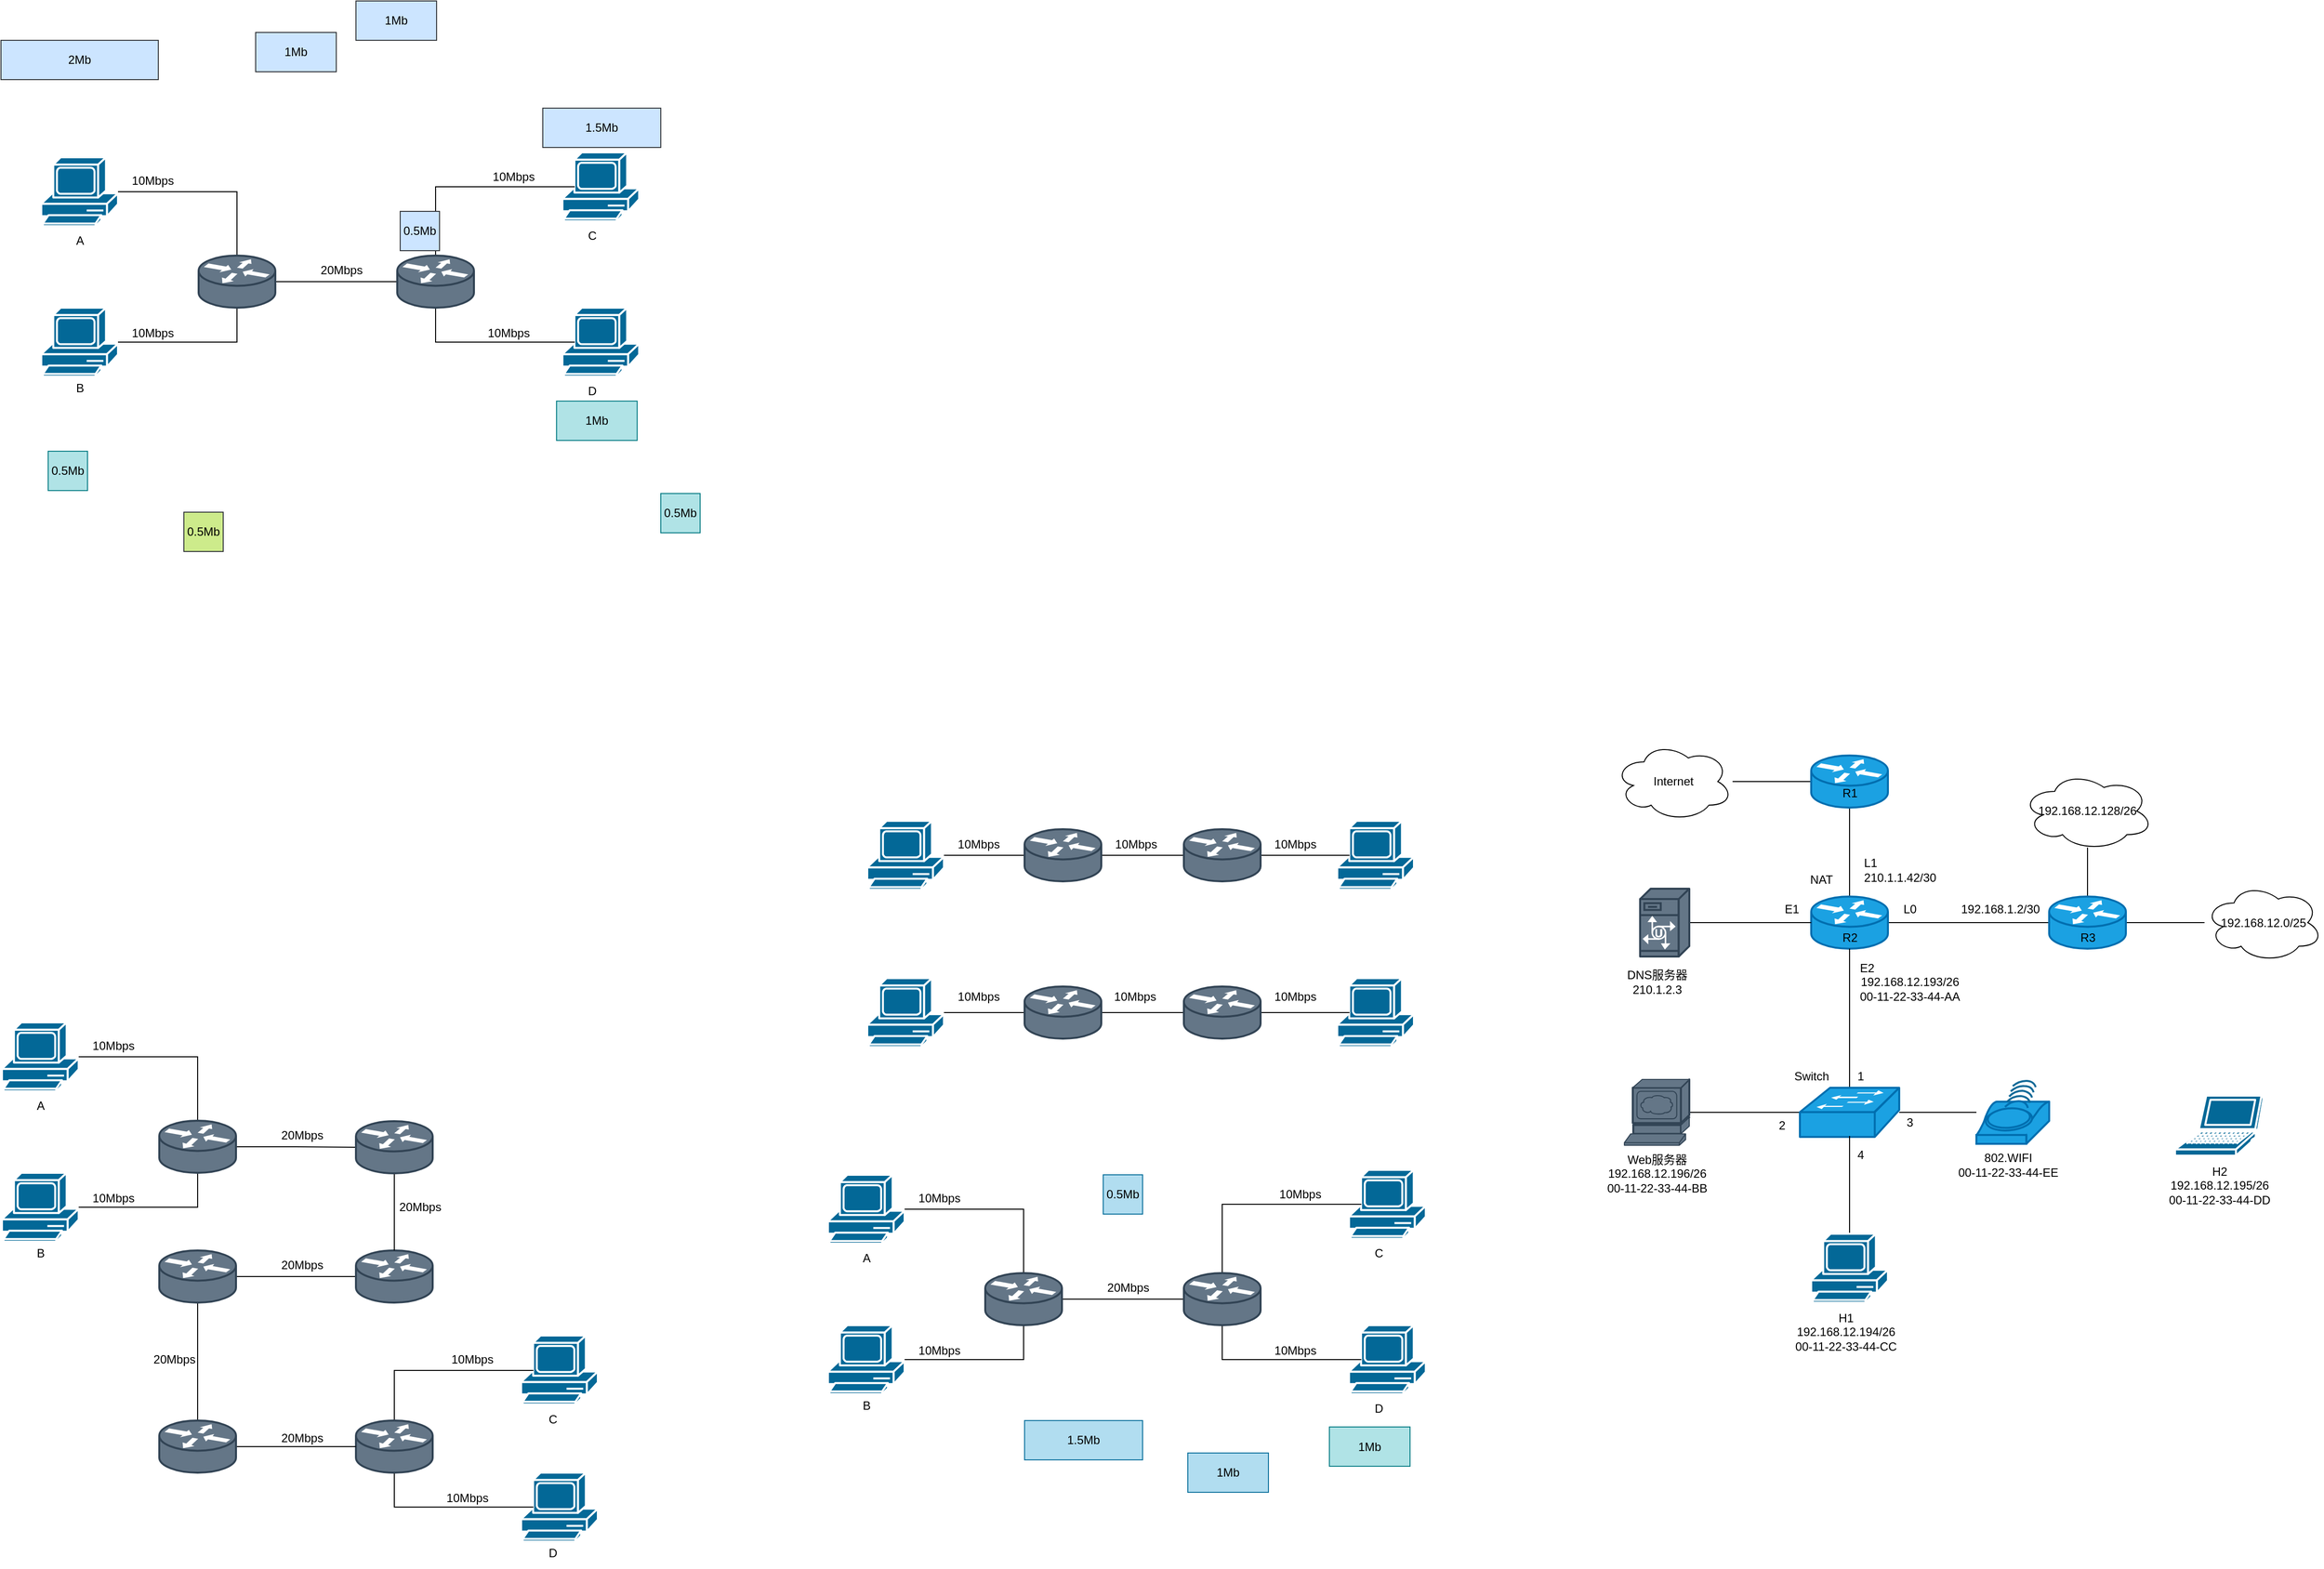 <mxfile version="20.4.0" type="github">
  <diagram id="5bRAe9XOJb_Y9JaN4XV2" name="第 1 页">
    <mxGraphModel dx="2514" dy="1651" grid="0" gridSize="10" guides="1" tooltips="1" connect="1" arrows="1" fold="1" page="1" pageScale="1" pageWidth="827" pageHeight="1169" math="0" shadow="0">
      <root>
        <mxCell id="0" />
        <mxCell id="1" parent="0" />
        <mxCell id="KcN52idCdnSgjNuK_vY1-15" style="edgeStyle=orthogonalEdgeStyle;rounded=0;orthogonalLoop=1;jettySize=auto;html=1;entryX=0;entryY=0.5;entryDx=0;entryDy=0;entryPerimeter=0;endArrow=none;endFill=0;" parent="1" source="KcN52idCdnSgjNuK_vY1-1" target="KcN52idCdnSgjNuK_vY1-6" edge="1">
          <mxGeometry relative="1" as="geometry" />
        </mxCell>
        <mxCell id="KcN52idCdnSgjNuK_vY1-1" value="Internet" style="ellipse;shape=cloud;whiteSpace=wrap;html=1;" parent="1" vertex="1">
          <mxGeometry x="40" width="120" height="80" as="geometry" />
        </mxCell>
        <mxCell id="KcN52idCdnSgjNuK_vY1-2" value="192.168.12.128/26" style="ellipse;shape=cloud;whiteSpace=wrap;html=1;" parent="1" vertex="1">
          <mxGeometry x="454.25" y="30" width="133.5" height="80" as="geometry" />
        </mxCell>
        <mxCell id="KcN52idCdnSgjNuK_vY1-22" style="edgeStyle=orthogonalEdgeStyle;rounded=0;orthogonalLoop=1;jettySize=auto;html=1;entryX=1;entryY=0.5;entryDx=0;entryDy=0;entryPerimeter=0;endArrow=none;endFill=0;" parent="1" source="KcN52idCdnSgjNuK_vY1-3" target="KcN52idCdnSgjNuK_vY1-13" edge="1">
          <mxGeometry relative="1" as="geometry" />
        </mxCell>
        <mxCell id="KcN52idCdnSgjNuK_vY1-3" value="192.168.12.0/25" style="ellipse;shape=cloud;whiteSpace=wrap;html=1;" parent="1" vertex="1">
          <mxGeometry x="640" y="143.5" width="120" height="80" as="geometry" />
        </mxCell>
        <mxCell id="KcN52idCdnSgjNuK_vY1-17" style="edgeStyle=orthogonalEdgeStyle;rounded=0;orthogonalLoop=1;jettySize=auto;html=1;entryX=0.5;entryY=0;entryDx=0;entryDy=0;entryPerimeter=0;endArrow=none;endFill=0;" parent="1" source="KcN52idCdnSgjNuK_vY1-6" target="KcN52idCdnSgjNuK_vY1-7" edge="1">
          <mxGeometry relative="1" as="geometry" />
        </mxCell>
        <mxCell id="KcN52idCdnSgjNuK_vY1-6" value="" style="shape=mxgraph.cisco.routers.router;sketch=0;html=1;pointerEvents=1;dashed=0;fillColor=#1ba1e2;strokeColor=#006EAF;strokeWidth=2;verticalLabelPosition=bottom;verticalAlign=top;align=center;outlineConnect=0;fontColor=#ffffff;" parent="1" vertex="1">
          <mxGeometry x="240" y="13.5" width="78" height="53" as="geometry" />
        </mxCell>
        <mxCell id="KcN52idCdnSgjNuK_vY1-16" style="edgeStyle=orthogonalEdgeStyle;rounded=0;orthogonalLoop=1;jettySize=auto;html=1;endArrow=none;endFill=0;" parent="1" source="KcN52idCdnSgjNuK_vY1-7" target="KcN52idCdnSgjNuK_vY1-13" edge="1">
          <mxGeometry relative="1" as="geometry" />
        </mxCell>
        <mxCell id="KcN52idCdnSgjNuK_vY1-7" value="" style="shape=mxgraph.cisco.routers.router;sketch=0;html=1;pointerEvents=1;dashed=0;fillColor=#1ba1e2;strokeColor=#006EAF;strokeWidth=2;verticalLabelPosition=bottom;verticalAlign=top;align=center;outlineConnect=0;fontColor=#ffffff;" parent="1" vertex="1">
          <mxGeometry x="240" y="157" width="78" height="53" as="geometry" />
        </mxCell>
        <mxCell id="KcN52idCdnSgjNuK_vY1-18" style="edgeStyle=orthogonalEdgeStyle;rounded=0;orthogonalLoop=1;jettySize=auto;html=1;entryX=0.5;entryY=1;entryDx=0;entryDy=0;entryPerimeter=0;endArrow=none;endFill=0;" parent="1" source="KcN52idCdnSgjNuK_vY1-8" target="KcN52idCdnSgjNuK_vY1-7" edge="1">
          <mxGeometry relative="1" as="geometry" />
        </mxCell>
        <mxCell id="KcN52idCdnSgjNuK_vY1-19" style="edgeStyle=orthogonalEdgeStyle;rounded=0;orthogonalLoop=1;jettySize=auto;html=1;entryX=1;entryY=0.5;entryDx=0;entryDy=0;entryPerimeter=0;endArrow=none;endFill=0;" parent="1" source="KcN52idCdnSgjNuK_vY1-8" target="KcN52idCdnSgjNuK_vY1-10" edge="1">
          <mxGeometry relative="1" as="geometry" />
        </mxCell>
        <mxCell id="KcN52idCdnSgjNuK_vY1-20" style="edgeStyle=orthogonalEdgeStyle;rounded=0;orthogonalLoop=1;jettySize=auto;html=1;endArrow=none;endFill=0;" parent="1" source="KcN52idCdnSgjNuK_vY1-8" target="KcN52idCdnSgjNuK_vY1-12" edge="1">
          <mxGeometry relative="1" as="geometry" />
        </mxCell>
        <mxCell id="KcN52idCdnSgjNuK_vY1-8" value="" style="shape=mxgraph.cisco.switches.workgroup_switch;sketch=0;html=1;pointerEvents=1;dashed=0;fillColor=#1ba1e2;strokeColor=#006EAF;strokeWidth=2;verticalLabelPosition=bottom;verticalAlign=top;align=center;outlineConnect=0;fontColor=#ffffff;" parent="1" vertex="1">
          <mxGeometry x="228.5" y="351.5" width="101" height="50" as="geometry" />
        </mxCell>
        <mxCell id="KcN52idCdnSgjNuK_vY1-14" style="edgeStyle=orthogonalEdgeStyle;rounded=0;orthogonalLoop=1;jettySize=auto;html=1;entryX=0;entryY=0.5;entryDx=0;entryDy=0;entryPerimeter=0;endArrow=none;endFill=0;" parent="1" source="KcN52idCdnSgjNuK_vY1-9" target="KcN52idCdnSgjNuK_vY1-7" edge="1">
          <mxGeometry relative="1" as="geometry" />
        </mxCell>
        <mxCell id="KcN52idCdnSgjNuK_vY1-9" value="" style="shape=mxgraph.cisco.servers.unity_server;sketch=0;html=1;pointerEvents=1;dashed=0;fillColor=#647687;strokeColor=#314354;strokeWidth=2;verticalLabelPosition=bottom;verticalAlign=top;align=center;outlineConnect=0;fontColor=#ffffff;" parent="1" vertex="1">
          <mxGeometry x="66" y="149" width="50" height="69" as="geometry" />
        </mxCell>
        <mxCell id="KcN52idCdnSgjNuK_vY1-10" value="" style="shape=mxgraph.cisco.servers.www_server;sketch=0;html=1;pointerEvents=1;dashed=0;fillColor=#647687;strokeColor=#314354;strokeWidth=2;verticalLabelPosition=bottom;verticalAlign=top;align=center;outlineConnect=0;fontColor=#ffffff;" parent="1" vertex="1">
          <mxGeometry x="50" y="343" width="66" height="67" as="geometry" />
        </mxCell>
        <mxCell id="KcN52idCdnSgjNuK_vY1-24" style="edgeStyle=orthogonalEdgeStyle;rounded=0;orthogonalLoop=1;jettySize=auto;html=1;entryX=0.5;entryY=0.98;entryDx=0;entryDy=0;entryPerimeter=0;endArrow=none;endFill=0;" parent="1" source="KcN52idCdnSgjNuK_vY1-11" target="KcN52idCdnSgjNuK_vY1-8" edge="1">
          <mxGeometry relative="1" as="geometry" />
        </mxCell>
        <mxCell id="KcN52idCdnSgjNuK_vY1-11" value="" style="shape=mxgraph.cisco.computers_and_peripherals.pc;sketch=0;html=1;pointerEvents=1;dashed=0;fillColor=#036897;strokeColor=#ffffff;strokeWidth=2;verticalLabelPosition=bottom;verticalAlign=top;align=center;outlineConnect=0;" parent="1" vertex="1">
          <mxGeometry x="240" y="500" width="78" height="70" as="geometry" />
        </mxCell>
        <mxCell id="KcN52idCdnSgjNuK_vY1-12" value="" style="shape=mxgraph.cisco.wireless.wi-fi_tag;sketch=0;html=1;pointerEvents=1;dashed=0;fillColor=#1ba1e2;strokeColor=#006EAF;strokeWidth=2;verticalLabelPosition=bottom;verticalAlign=top;align=center;outlineConnect=0;fontColor=#ffffff;" parent="1" vertex="1">
          <mxGeometry x="408" y="344.5" width="74" height="64" as="geometry" />
        </mxCell>
        <mxCell id="KcN52idCdnSgjNuK_vY1-21" style="edgeStyle=orthogonalEdgeStyle;rounded=0;orthogonalLoop=1;jettySize=auto;html=1;entryX=0.5;entryY=0.964;entryDx=0;entryDy=0;entryPerimeter=0;endArrow=none;endFill=0;" parent="1" source="KcN52idCdnSgjNuK_vY1-13" target="KcN52idCdnSgjNuK_vY1-2" edge="1">
          <mxGeometry relative="1" as="geometry" />
        </mxCell>
        <mxCell id="KcN52idCdnSgjNuK_vY1-13" value="" style="shape=mxgraph.cisco.routers.router;sketch=0;html=1;pointerEvents=1;dashed=0;fillColor=#1ba1e2;strokeColor=#006EAF;strokeWidth=2;verticalLabelPosition=bottom;verticalAlign=top;align=center;outlineConnect=0;fontColor=#ffffff;" parent="1" vertex="1">
          <mxGeometry x="482" y="157" width="78" height="53" as="geometry" />
        </mxCell>
        <mxCell id="KcN52idCdnSgjNuK_vY1-25" value="DNS服务器&lt;br&gt;210.1.2.3" style="text;html=1;align=center;verticalAlign=middle;resizable=0;points=[];autosize=1;strokeColor=none;fillColor=none;" parent="1" vertex="1">
          <mxGeometry x="43" y="223.5" width="80" height="40" as="geometry" />
        </mxCell>
        <mxCell id="KcN52idCdnSgjNuK_vY1-27" value="Web服务器&lt;br&gt;192.168.12.196/26&lt;br&gt;00-11-22-33-44-BB" style="text;html=1;align=center;verticalAlign=middle;resizable=0;points=[];autosize=1;strokeColor=none;fillColor=none;" parent="1" vertex="1">
          <mxGeometry x="18" y="408.5" width="130" height="60" as="geometry" />
        </mxCell>
        <mxCell id="KcN52idCdnSgjNuK_vY1-28" value="Switch" style="text;html=1;align=center;verticalAlign=middle;resizable=0;points=[];autosize=1;strokeColor=none;fillColor=none;" parent="1" vertex="1">
          <mxGeometry x="210" y="325" width="60" height="30" as="geometry" />
        </mxCell>
        <mxCell id="KcN52idCdnSgjNuK_vY1-29" value="2" style="text;html=1;align=center;verticalAlign=middle;resizable=0;points=[];autosize=1;strokeColor=none;fillColor=none;" parent="1" vertex="1">
          <mxGeometry x="195" y="375" width="30" height="30" as="geometry" />
        </mxCell>
        <mxCell id="KcN52idCdnSgjNuK_vY1-30" value="1" style="text;html=1;align=center;verticalAlign=middle;resizable=0;points=[];autosize=1;strokeColor=none;fillColor=none;" parent="1" vertex="1">
          <mxGeometry x="275" y="325" width="30" height="30" as="geometry" />
        </mxCell>
        <mxCell id="KcN52idCdnSgjNuK_vY1-31" value="3" style="text;html=1;align=center;verticalAlign=middle;resizable=0;points=[];autosize=1;strokeColor=none;fillColor=none;" parent="1" vertex="1">
          <mxGeometry x="325" y="371.5" width="30" height="30" as="geometry" />
        </mxCell>
        <mxCell id="KcN52idCdnSgjNuK_vY1-32" value="4" style="text;html=1;align=center;verticalAlign=middle;resizable=0;points=[];autosize=1;strokeColor=none;fillColor=none;" parent="1" vertex="1">
          <mxGeometry x="275" y="405" width="30" height="30" as="geometry" />
        </mxCell>
        <mxCell id="KcN52idCdnSgjNuK_vY1-33" value="H1&lt;br&gt;192.168.12.194/26&lt;br&gt;00-11-22-33-44-CC" style="text;html=1;align=center;verticalAlign=middle;resizable=0;points=[];autosize=1;strokeColor=none;fillColor=none;" parent="1" vertex="1">
          <mxGeometry x="210" y="570" width="130" height="60" as="geometry" />
        </mxCell>
        <mxCell id="KcN52idCdnSgjNuK_vY1-34" value="" style="shape=mxgraph.cisco.computers_and_peripherals.laptop;sketch=0;html=1;pointerEvents=1;dashed=0;fillColor=#036897;strokeColor=#ffffff;strokeWidth=2;verticalLabelPosition=bottom;verticalAlign=top;align=center;outlineConnect=0;" parent="1" vertex="1">
          <mxGeometry x="610" y="359.5" width="90" height="61" as="geometry" />
        </mxCell>
        <mxCell id="KcN52idCdnSgjNuK_vY1-35" value="H2&lt;br&gt;192.168.12.195/26&lt;br&gt;00-11-22-33-44-DD" style="text;html=1;align=center;verticalAlign=middle;resizable=0;points=[];autosize=1;strokeColor=none;fillColor=none;" parent="1" vertex="1">
          <mxGeometry x="590" y="420.5" width="130" height="60" as="geometry" />
        </mxCell>
        <mxCell id="KcN52idCdnSgjNuK_vY1-36" value="&lt;div style=&quot;text-align: left;&quot;&gt;&lt;span style=&quot;background-color: initial;&quot;&gt;E2&lt;/span&gt;&lt;/div&gt;192.168.12.193/26&lt;br&gt;00-11-22-33-44-AA" style="text;html=1;align=center;verticalAlign=middle;resizable=0;points=[];autosize=1;strokeColor=none;fillColor=none;" parent="1" vertex="1">
          <mxGeometry x="275" y="213.5" width="130" height="60" as="geometry" />
        </mxCell>
        <mxCell id="KcN52idCdnSgjNuK_vY1-37" value="&lt;div style=&quot;text-align: left;&quot;&gt;&lt;span style=&quot;background-color: initial;&quot;&gt;L1&lt;/span&gt;&lt;/div&gt;210.1.1.42/30" style="text;html=1;align=center;verticalAlign=middle;resizable=0;points=[];autosize=1;strokeColor=none;fillColor=none;" parent="1" vertex="1">
          <mxGeometry x="280" y="110" width="100" height="40" as="geometry" />
        </mxCell>
        <mxCell id="KcN52idCdnSgjNuK_vY1-38" value="L0" style="text;html=1;align=center;verticalAlign=middle;resizable=0;points=[];autosize=1;strokeColor=none;fillColor=none;" parent="1" vertex="1">
          <mxGeometry x="320" y="155" width="40" height="30" as="geometry" />
        </mxCell>
        <mxCell id="KcN52idCdnSgjNuK_vY1-39" value="E1" style="text;html=1;align=center;verticalAlign=middle;resizable=0;points=[];autosize=1;strokeColor=none;fillColor=none;" parent="1" vertex="1">
          <mxGeometry x="200" y="155" width="40" height="30" as="geometry" />
        </mxCell>
        <mxCell id="KcN52idCdnSgjNuK_vY1-40" value="NAT" style="text;html=1;align=center;verticalAlign=middle;resizable=0;points=[];autosize=1;strokeColor=none;fillColor=none;" parent="1" vertex="1">
          <mxGeometry x="225" y="125" width="50" height="30" as="geometry" />
        </mxCell>
        <mxCell id="KcN52idCdnSgjNuK_vY1-41" value="192.168.1.2/30" style="text;html=1;align=center;verticalAlign=middle;resizable=0;points=[];autosize=1;strokeColor=none;fillColor=none;" parent="1" vertex="1">
          <mxGeometry x="382" y="155" width="100" height="30" as="geometry" />
        </mxCell>
        <mxCell id="KcN52idCdnSgjNuK_vY1-42" value="R3" style="text;html=1;align=center;verticalAlign=middle;resizable=0;points=[];autosize=1;strokeColor=none;fillColor=none;" parent="1" vertex="1">
          <mxGeometry x="501" y="183.5" width="40" height="30" as="geometry" />
        </mxCell>
        <mxCell id="KcN52idCdnSgjNuK_vY1-43" value="R1" style="text;html=1;align=center;verticalAlign=middle;resizable=0;points=[];autosize=1;strokeColor=none;fillColor=none;" parent="1" vertex="1">
          <mxGeometry x="259" y="36.5" width="40" height="30" as="geometry" />
        </mxCell>
        <mxCell id="KcN52idCdnSgjNuK_vY1-44" value="R2" style="text;html=1;align=center;verticalAlign=middle;resizable=0;points=[];autosize=1;strokeColor=none;fillColor=none;" parent="1" vertex="1">
          <mxGeometry x="259" y="183.5" width="40" height="30" as="geometry" />
        </mxCell>
        <mxCell id="KcN52idCdnSgjNuK_vY1-45" value="802.WIFI&lt;br&gt;00-11-22-33-44-EE" style="text;html=1;align=center;verticalAlign=middle;resizable=0;points=[];autosize=1;strokeColor=none;fillColor=none;" parent="1" vertex="1">
          <mxGeometry x="375" y="410" width="130" height="40" as="geometry" />
        </mxCell>
        <mxCell id="526YyrphFB8OdtRjujTh-15" style="edgeStyle=orthogonalEdgeStyle;rounded=0;orthogonalLoop=1;jettySize=auto;html=1;entryX=0;entryY=0.5;entryDx=0;entryDy=0;entryPerimeter=0;endArrow=none;endFill=0;" parent="1" source="526YyrphFB8OdtRjujTh-2" target="526YyrphFB8OdtRjujTh-8" edge="1">
          <mxGeometry relative="1" as="geometry" />
        </mxCell>
        <mxCell id="526YyrphFB8OdtRjujTh-2" value="" style="shape=mxgraph.cisco.computers_and_peripherals.pc;sketch=0;html=1;pointerEvents=1;dashed=0;fillColor=#036897;strokeColor=#ffffff;strokeWidth=2;verticalLabelPosition=bottom;verticalAlign=top;align=center;outlineConnect=0;" parent="1" vertex="1">
          <mxGeometry x="-720" y="240" width="78" height="70" as="geometry" />
        </mxCell>
        <mxCell id="526YyrphFB8OdtRjujTh-12" style="edgeStyle=orthogonalEdgeStyle;rounded=0;orthogonalLoop=1;jettySize=auto;html=1;endArrow=none;endFill=0;" parent="1" source="526YyrphFB8OdtRjujTh-3" target="526YyrphFB8OdtRjujTh-6" edge="1">
          <mxGeometry relative="1" as="geometry" />
        </mxCell>
        <mxCell id="526YyrphFB8OdtRjujTh-3" value="" style="shape=mxgraph.cisco.computers_and_peripherals.pc;sketch=0;html=1;pointerEvents=1;dashed=0;fillColor=#036897;strokeColor=#ffffff;strokeWidth=2;verticalLabelPosition=bottom;verticalAlign=top;align=center;outlineConnect=0;" parent="1" vertex="1">
          <mxGeometry x="-720" y="80" width="78" height="70" as="geometry" />
        </mxCell>
        <mxCell id="526YyrphFB8OdtRjujTh-4" value="" style="shape=mxgraph.cisco.computers_and_peripherals.pc;sketch=0;html=1;pointerEvents=1;dashed=0;fillColor=#036897;strokeColor=#ffffff;strokeWidth=2;verticalLabelPosition=bottom;verticalAlign=top;align=center;outlineConnect=0;" parent="1" vertex="1">
          <mxGeometry x="-242" y="240" width="78" height="70" as="geometry" />
        </mxCell>
        <mxCell id="526YyrphFB8OdtRjujTh-5" value="" style="shape=mxgraph.cisco.computers_and_peripherals.pc;sketch=0;html=1;pointerEvents=1;dashed=0;fillColor=#036897;strokeColor=#ffffff;strokeWidth=2;verticalLabelPosition=bottom;verticalAlign=top;align=center;outlineConnect=0;" parent="1" vertex="1">
          <mxGeometry x="-242" y="80" width="78" height="70" as="geometry" />
        </mxCell>
        <mxCell id="526YyrphFB8OdtRjujTh-13" style="edgeStyle=orthogonalEdgeStyle;rounded=0;orthogonalLoop=1;jettySize=auto;html=1;endArrow=none;endFill=0;" parent="1" source="526YyrphFB8OdtRjujTh-6" target="526YyrphFB8OdtRjujTh-7" edge="1">
          <mxGeometry relative="1" as="geometry" />
        </mxCell>
        <mxCell id="526YyrphFB8OdtRjujTh-6" value="" style="shape=mxgraph.cisco.routers.router;sketch=0;html=1;pointerEvents=1;dashed=0;fillColor=#647687;strokeColor=#314354;strokeWidth=2;verticalLabelPosition=bottom;verticalAlign=top;align=center;outlineConnect=0;fontColor=#ffffff;" parent="1" vertex="1">
          <mxGeometry x="-560" y="88.5" width="78" height="53" as="geometry" />
        </mxCell>
        <mxCell id="526YyrphFB8OdtRjujTh-14" style="edgeStyle=orthogonalEdgeStyle;rounded=0;orthogonalLoop=1;jettySize=auto;html=1;entryX=0.16;entryY=0.5;entryDx=0;entryDy=0;entryPerimeter=0;endArrow=none;endFill=0;" parent="1" source="526YyrphFB8OdtRjujTh-7" target="526YyrphFB8OdtRjujTh-5" edge="1">
          <mxGeometry relative="1" as="geometry" />
        </mxCell>
        <mxCell id="526YyrphFB8OdtRjujTh-7" value="" style="shape=mxgraph.cisco.routers.router;sketch=0;html=1;pointerEvents=1;dashed=0;fillColor=#647687;strokeColor=#314354;strokeWidth=2;verticalLabelPosition=bottom;verticalAlign=top;align=center;outlineConnect=0;fontColor=#ffffff;" parent="1" vertex="1">
          <mxGeometry x="-398" y="88.5" width="78" height="53" as="geometry" />
        </mxCell>
        <mxCell id="526YyrphFB8OdtRjujTh-16" style="edgeStyle=orthogonalEdgeStyle;rounded=0;orthogonalLoop=1;jettySize=auto;html=1;entryX=0;entryY=0.5;entryDx=0;entryDy=0;entryPerimeter=0;endArrow=none;endFill=0;" parent="1" source="526YyrphFB8OdtRjujTh-8" target="526YyrphFB8OdtRjujTh-9" edge="1">
          <mxGeometry relative="1" as="geometry" />
        </mxCell>
        <mxCell id="526YyrphFB8OdtRjujTh-8" value="" style="shape=mxgraph.cisco.routers.router;sketch=0;html=1;pointerEvents=1;dashed=0;fillColor=#647687;strokeColor=#314354;strokeWidth=2;verticalLabelPosition=bottom;verticalAlign=top;align=center;outlineConnect=0;fontColor=#ffffff;" parent="1" vertex="1">
          <mxGeometry x="-560" y="248.5" width="78" height="53" as="geometry" />
        </mxCell>
        <mxCell id="526YyrphFB8OdtRjujTh-17" style="edgeStyle=orthogonalEdgeStyle;rounded=0;orthogonalLoop=1;jettySize=auto;html=1;entryX=0.16;entryY=0.5;entryDx=0;entryDy=0;entryPerimeter=0;endArrow=none;endFill=0;" parent="1" source="526YyrphFB8OdtRjujTh-9" target="526YyrphFB8OdtRjujTh-4" edge="1">
          <mxGeometry relative="1" as="geometry" />
        </mxCell>
        <mxCell id="526YyrphFB8OdtRjujTh-9" value="" style="shape=mxgraph.cisco.routers.router;sketch=0;html=1;pointerEvents=1;dashed=0;fillColor=#647687;strokeColor=#314354;strokeWidth=2;verticalLabelPosition=bottom;verticalAlign=top;align=center;outlineConnect=0;fontColor=#ffffff;" parent="1" vertex="1">
          <mxGeometry x="-398" y="248.5" width="78" height="53" as="geometry" />
        </mxCell>
        <mxCell id="526YyrphFB8OdtRjujTh-18" value="10Mbps" style="text;html=1;align=center;verticalAlign=middle;resizable=0;points=[];autosize=1;strokeColor=none;fillColor=none;" parent="1" vertex="1">
          <mxGeometry x="-642" y="88.5" width="70" height="30" as="geometry" />
        </mxCell>
        <mxCell id="526YyrphFB8OdtRjujTh-19" value="10Mbps" style="text;html=1;align=center;verticalAlign=middle;resizable=0;points=[];autosize=1;strokeColor=none;fillColor=none;" parent="1" vertex="1">
          <mxGeometry x="-482" y="88.5" width="70" height="30" as="geometry" />
        </mxCell>
        <mxCell id="526YyrphFB8OdtRjujTh-20" value="10Mbps" style="text;html=1;align=center;verticalAlign=middle;resizable=0;points=[];autosize=1;strokeColor=none;fillColor=none;" parent="1" vertex="1">
          <mxGeometry x="-320" y="88.5" width="70" height="30" as="geometry" />
        </mxCell>
        <mxCell id="526YyrphFB8OdtRjujTh-21" value="10Mbps" style="text;html=1;align=center;verticalAlign=middle;resizable=0;points=[];autosize=1;strokeColor=none;fillColor=none;" parent="1" vertex="1">
          <mxGeometry x="-642" y="243.5" width="70" height="30" as="geometry" />
        </mxCell>
        <mxCell id="526YyrphFB8OdtRjujTh-22" value="10Mbps" style="text;html=1;align=center;verticalAlign=middle;resizable=0;points=[];autosize=1;strokeColor=none;fillColor=none;" parent="1" vertex="1">
          <mxGeometry x="-483" y="243.5" width="70" height="30" as="geometry" />
        </mxCell>
        <mxCell id="526YyrphFB8OdtRjujTh-23" value="10Mbps" style="text;html=1;align=center;verticalAlign=middle;resizable=0;points=[];autosize=1;strokeColor=none;fillColor=none;" parent="1" vertex="1">
          <mxGeometry x="-320" y="243.5" width="70" height="30" as="geometry" />
        </mxCell>
        <mxCell id="526YyrphFB8OdtRjujTh-24" style="edgeStyle=orthogonalEdgeStyle;rounded=0;orthogonalLoop=1;jettySize=auto;html=1;entryX=0.5;entryY=1;entryDx=0;entryDy=0;entryPerimeter=0;endArrow=none;endFill=0;" parent="1" source="526YyrphFB8OdtRjujTh-25" target="526YyrphFB8OdtRjujTh-35" edge="1">
          <mxGeometry relative="1" as="geometry" />
        </mxCell>
        <mxCell id="526YyrphFB8OdtRjujTh-25" value="" style="shape=mxgraph.cisco.computers_and_peripherals.pc;sketch=0;html=1;pointerEvents=1;dashed=0;fillColor=#036897;strokeColor=#ffffff;strokeWidth=2;verticalLabelPosition=bottom;verticalAlign=top;align=center;outlineConnect=0;" parent="1" vertex="1">
          <mxGeometry x="-760" y="593" width="78" height="70" as="geometry" />
        </mxCell>
        <mxCell id="526YyrphFB8OdtRjujTh-26" style="edgeStyle=orthogonalEdgeStyle;rounded=0;orthogonalLoop=1;jettySize=auto;html=1;endArrow=none;endFill=0;entryX=0.5;entryY=0;entryDx=0;entryDy=0;entryPerimeter=0;" parent="1" source="526YyrphFB8OdtRjujTh-27" target="526YyrphFB8OdtRjujTh-35" edge="1">
          <mxGeometry relative="1" as="geometry">
            <mxPoint x="-600" y="475.0" as="targetPoint" />
          </mxGeometry>
        </mxCell>
        <mxCell id="526YyrphFB8OdtRjujTh-27" value="" style="shape=mxgraph.cisco.computers_and_peripherals.pc;sketch=0;html=1;pointerEvents=1;dashed=0;fillColor=#036897;strokeColor=#ffffff;strokeWidth=2;verticalLabelPosition=bottom;verticalAlign=top;align=center;outlineConnect=0;" parent="1" vertex="1">
          <mxGeometry x="-760" y="440" width="78" height="70" as="geometry" />
        </mxCell>
        <mxCell id="526YyrphFB8OdtRjujTh-28" value="" style="shape=mxgraph.cisco.computers_and_peripherals.pc;sketch=0;html=1;pointerEvents=1;dashed=0;fillColor=#036897;strokeColor=#ffffff;strokeWidth=2;verticalLabelPosition=bottom;verticalAlign=top;align=center;outlineConnect=0;" parent="1" vertex="1">
          <mxGeometry x="-230" y="593" width="78" height="70" as="geometry" />
        </mxCell>
        <mxCell id="526YyrphFB8OdtRjujTh-29" value="" style="shape=mxgraph.cisco.computers_and_peripherals.pc;sketch=0;html=1;pointerEvents=1;dashed=0;fillColor=#036897;strokeColor=#ffffff;strokeWidth=2;verticalLabelPosition=bottom;verticalAlign=top;align=center;outlineConnect=0;" parent="1" vertex="1">
          <mxGeometry x="-230" y="435" width="78" height="70" as="geometry" />
        </mxCell>
        <mxCell id="526YyrphFB8OdtRjujTh-34" style="edgeStyle=orthogonalEdgeStyle;rounded=0;orthogonalLoop=1;jettySize=auto;html=1;entryX=0;entryY=0.5;entryDx=0;entryDy=0;entryPerimeter=0;endArrow=none;endFill=0;" parent="1" source="526YyrphFB8OdtRjujTh-35" target="526YyrphFB8OdtRjujTh-37" edge="1">
          <mxGeometry relative="1" as="geometry" />
        </mxCell>
        <mxCell id="526YyrphFB8OdtRjujTh-35" value="" style="shape=mxgraph.cisco.routers.router;sketch=0;html=1;pointerEvents=1;dashed=0;fillColor=#647687;strokeColor=#314354;strokeWidth=2;verticalLabelPosition=bottom;verticalAlign=top;align=center;outlineConnect=0;fontColor=#ffffff;" parent="1" vertex="1">
          <mxGeometry x="-600" y="540" width="78" height="53" as="geometry" />
        </mxCell>
        <mxCell id="526YyrphFB8OdtRjujTh-36" style="edgeStyle=orthogonalEdgeStyle;rounded=0;orthogonalLoop=1;jettySize=auto;html=1;entryX=0.16;entryY=0.5;entryDx=0;entryDy=0;entryPerimeter=0;endArrow=none;endFill=0;exitX=0.5;exitY=1;exitDx=0;exitDy=0;exitPerimeter=0;" parent="1" source="526YyrphFB8OdtRjujTh-37" target="526YyrphFB8OdtRjujTh-28" edge="1">
          <mxGeometry relative="1" as="geometry" />
        </mxCell>
        <mxCell id="526YyrphFB8OdtRjujTh-44" style="edgeStyle=orthogonalEdgeStyle;rounded=0;orthogonalLoop=1;jettySize=auto;html=1;endArrow=none;endFill=0;entryX=0.16;entryY=0.5;entryDx=0;entryDy=0;entryPerimeter=0;" parent="1" source="526YyrphFB8OdtRjujTh-37" target="526YyrphFB8OdtRjujTh-29" edge="1">
          <mxGeometry relative="1" as="geometry">
            <Array as="points">
              <mxPoint x="-359" y="470" />
            </Array>
          </mxGeometry>
        </mxCell>
        <mxCell id="526YyrphFB8OdtRjujTh-37" value="" style="shape=mxgraph.cisco.routers.router;sketch=0;html=1;pointerEvents=1;dashed=0;fillColor=#647687;strokeColor=#314354;strokeWidth=2;verticalLabelPosition=bottom;verticalAlign=top;align=center;outlineConnect=0;fontColor=#ffffff;" parent="1" vertex="1">
          <mxGeometry x="-398" y="540" width="78" height="53" as="geometry" />
        </mxCell>
        <mxCell id="526YyrphFB8OdtRjujTh-38" value="10Mbps" style="text;html=1;align=center;verticalAlign=middle;resizable=0;points=[];autosize=1;strokeColor=none;fillColor=none;" parent="1" vertex="1">
          <mxGeometry x="-682" y="448.5" width="70" height="30" as="geometry" />
        </mxCell>
        <mxCell id="526YyrphFB8OdtRjujTh-41" value="10Mbps" style="text;html=1;align=center;verticalAlign=middle;resizable=0;points=[];autosize=1;strokeColor=none;fillColor=none;" parent="1" vertex="1">
          <mxGeometry x="-682" y="603.5" width="70" height="30" as="geometry" />
        </mxCell>
        <mxCell id="526YyrphFB8OdtRjujTh-42" value="20Mbps" style="text;html=1;align=center;verticalAlign=middle;resizable=0;points=[];autosize=1;strokeColor=none;fillColor=none;" parent="1" vertex="1">
          <mxGeometry x="-490" y="540" width="70" height="30" as="geometry" />
        </mxCell>
        <mxCell id="526YyrphFB8OdtRjujTh-43" value="10Mbps" style="text;html=1;align=center;verticalAlign=middle;resizable=0;points=[];autosize=1;strokeColor=none;fillColor=none;" parent="1" vertex="1">
          <mxGeometry x="-320" y="603.5" width="70" height="30" as="geometry" />
        </mxCell>
        <mxCell id="526YyrphFB8OdtRjujTh-45" value="10Mbps" style="text;html=1;align=center;verticalAlign=middle;resizable=0;points=[];autosize=1;strokeColor=none;fillColor=none;" parent="1" vertex="1">
          <mxGeometry x="-315" y="445" width="70" height="30" as="geometry" />
        </mxCell>
        <mxCell id="526YyrphFB8OdtRjujTh-46" value="A" style="text;html=1;align=center;verticalAlign=middle;resizable=0;points=[];autosize=1;strokeColor=none;fillColor=none;" parent="1" vertex="1">
          <mxGeometry x="-736" y="510" width="30" height="30" as="geometry" />
        </mxCell>
        <mxCell id="526YyrphFB8OdtRjujTh-47" value="B" style="text;html=1;align=center;verticalAlign=middle;resizable=0;points=[];autosize=1;strokeColor=none;fillColor=none;" parent="1" vertex="1">
          <mxGeometry x="-736" y="660" width="30" height="30" as="geometry" />
        </mxCell>
        <mxCell id="526YyrphFB8OdtRjujTh-48" value="C" style="text;html=1;align=center;verticalAlign=middle;resizable=0;points=[];autosize=1;strokeColor=none;fillColor=none;" parent="1" vertex="1">
          <mxGeometry x="-215" y="505" width="30" height="30" as="geometry" />
        </mxCell>
        <mxCell id="526YyrphFB8OdtRjujTh-49" value="D" style="text;html=1;align=center;verticalAlign=middle;resizable=0;points=[];autosize=1;strokeColor=none;fillColor=none;" parent="1" vertex="1">
          <mxGeometry x="-215" y="663" width="30" height="30" as="geometry" />
        </mxCell>
        <mxCell id="526YyrphFB8OdtRjujTh-50" value="1.5Mb" style="whiteSpace=wrap;html=1;fillColor=#b1ddf0;strokeColor=#10739e;" parent="1" vertex="1">
          <mxGeometry x="-560" y="690" width="120" height="40" as="geometry" />
        </mxCell>
        <mxCell id="526YyrphFB8OdtRjujTh-51" value="1Mb" style="whiteSpace=wrap;html=1;fillColor=#b0e3e6;strokeColor=#0e8088;" parent="1" vertex="1">
          <mxGeometry x="-250" y="696.5" width="82" height="40" as="geometry" />
        </mxCell>
        <mxCell id="526YyrphFB8OdtRjujTh-53" value="1Mb" style="whiteSpace=wrap;html=1;fillColor=#b1ddf0;strokeColor=#10739e;" parent="1" vertex="1">
          <mxGeometry x="-394" y="723" width="82" height="40" as="geometry" />
        </mxCell>
        <mxCell id="526YyrphFB8OdtRjujTh-54" value="0.5Mb" style="whiteSpace=wrap;html=1;fillColor=#b1ddf0;strokeColor=#10739e;" parent="1" vertex="1">
          <mxGeometry x="-480" y="440" width="40" height="40" as="geometry" />
        </mxCell>
        <mxCell id="kTzu1oLXo9MFt0fMFqAb-1" style="edgeStyle=orthogonalEdgeStyle;rounded=0;orthogonalLoop=1;jettySize=auto;html=1;entryX=0.5;entryY=1;entryDx=0;entryDy=0;entryPerimeter=0;endArrow=none;endFill=0;" parent="1" source="kTzu1oLXo9MFt0fMFqAb-2" target="kTzu1oLXo9MFt0fMFqAb-8" edge="1">
          <mxGeometry relative="1" as="geometry" />
        </mxCell>
        <mxCell id="kTzu1oLXo9MFt0fMFqAb-2" value="" style="shape=mxgraph.cisco.computers_and_peripherals.pc;sketch=0;html=1;pointerEvents=1;dashed=0;fillColor=#036897;strokeColor=#ffffff;strokeWidth=2;verticalLabelPosition=bottom;verticalAlign=top;align=center;outlineConnect=0;" parent="1" vertex="1">
          <mxGeometry x="-1600" y="438" width="78" height="70" as="geometry" />
        </mxCell>
        <mxCell id="kTzu1oLXo9MFt0fMFqAb-3" style="edgeStyle=orthogonalEdgeStyle;rounded=0;orthogonalLoop=1;jettySize=auto;html=1;endArrow=none;endFill=0;entryX=0.5;entryY=0;entryDx=0;entryDy=0;entryPerimeter=0;" parent="1" source="kTzu1oLXo9MFt0fMFqAb-4" target="kTzu1oLXo9MFt0fMFqAb-8" edge="1">
          <mxGeometry relative="1" as="geometry">
            <mxPoint x="-1440" y="320.0" as="targetPoint" />
          </mxGeometry>
        </mxCell>
        <mxCell id="kTzu1oLXo9MFt0fMFqAb-4" value="" style="shape=mxgraph.cisco.computers_and_peripherals.pc;sketch=0;html=1;pointerEvents=1;dashed=0;fillColor=#036897;strokeColor=#ffffff;strokeWidth=2;verticalLabelPosition=bottom;verticalAlign=top;align=center;outlineConnect=0;" parent="1" vertex="1">
          <mxGeometry x="-1600" y="285" width="78" height="70" as="geometry" />
        </mxCell>
        <mxCell id="kTzu1oLXo9MFt0fMFqAb-5" value="" style="shape=mxgraph.cisco.computers_and_peripherals.pc;sketch=0;html=1;pointerEvents=1;dashed=0;fillColor=#036897;strokeColor=#ffffff;strokeWidth=2;verticalLabelPosition=bottom;verticalAlign=top;align=center;outlineConnect=0;" parent="1" vertex="1">
          <mxGeometry x="-1072" y="743" width="78" height="70" as="geometry" />
        </mxCell>
        <mxCell id="kTzu1oLXo9MFt0fMFqAb-6" value="" style="shape=mxgraph.cisco.computers_and_peripherals.pc;sketch=0;html=1;pointerEvents=1;dashed=0;fillColor=#036897;strokeColor=#ffffff;strokeWidth=2;verticalLabelPosition=bottom;verticalAlign=top;align=center;outlineConnect=0;" parent="1" vertex="1">
          <mxGeometry x="-1072" y="603.5" width="78" height="70" as="geometry" />
        </mxCell>
        <mxCell id="kTzu1oLXo9MFt0fMFqAb-24" style="edgeStyle=orthogonalEdgeStyle;rounded=0;orthogonalLoop=1;jettySize=auto;html=1;endArrow=none;endFill=0;" parent="1" source="kTzu1oLXo9MFt0fMFqAb-8" target="kTzu1oLXo9MFt0fMFqAb-21" edge="1">
          <mxGeometry relative="1" as="geometry" />
        </mxCell>
        <mxCell id="kTzu1oLXo9MFt0fMFqAb-8" value="" style="shape=mxgraph.cisco.routers.router;sketch=0;html=1;pointerEvents=1;dashed=0;fillColor=#647687;strokeColor=#314354;strokeWidth=2;verticalLabelPosition=bottom;verticalAlign=top;align=center;outlineConnect=0;fontColor=#ffffff;" parent="1" vertex="1">
          <mxGeometry x="-1440" y="385" width="78" height="53" as="geometry" />
        </mxCell>
        <mxCell id="kTzu1oLXo9MFt0fMFqAb-9" style="edgeStyle=orthogonalEdgeStyle;rounded=0;orthogonalLoop=1;jettySize=auto;html=1;entryX=0.16;entryY=0.5;entryDx=0;entryDy=0;entryPerimeter=0;endArrow=none;endFill=0;exitX=0.5;exitY=1;exitDx=0;exitDy=0;exitPerimeter=0;" parent="1" source="kTzu1oLXo9MFt0fMFqAb-11" target="kTzu1oLXo9MFt0fMFqAb-5" edge="1">
          <mxGeometry relative="1" as="geometry" />
        </mxCell>
        <mxCell id="kTzu1oLXo9MFt0fMFqAb-10" style="edgeStyle=orthogonalEdgeStyle;rounded=0;orthogonalLoop=1;jettySize=auto;html=1;endArrow=none;endFill=0;entryX=0.16;entryY=0.5;entryDx=0;entryDy=0;entryPerimeter=0;" parent="1" source="kTzu1oLXo9MFt0fMFqAb-11" target="kTzu1oLXo9MFt0fMFqAb-6" edge="1">
          <mxGeometry relative="1" as="geometry">
            <Array as="points">
              <mxPoint x="-1201" y="639" />
              <mxPoint x="-1060" y="639" />
            </Array>
          </mxGeometry>
        </mxCell>
        <mxCell id="kTzu1oLXo9MFt0fMFqAb-11" value="" style="shape=mxgraph.cisco.routers.router;sketch=0;html=1;pointerEvents=1;dashed=0;fillColor=#647687;strokeColor=#314354;strokeWidth=2;verticalLabelPosition=bottom;verticalAlign=top;align=center;outlineConnect=0;fontColor=#ffffff;" parent="1" vertex="1">
          <mxGeometry x="-1240" y="690" width="78" height="53" as="geometry" />
        </mxCell>
        <mxCell id="kTzu1oLXo9MFt0fMFqAb-12" value="10Mbps" style="text;html=1;align=center;verticalAlign=middle;resizable=0;points=[];autosize=1;strokeColor=none;fillColor=none;" parent="1" vertex="1">
          <mxGeometry x="-1522" y="293.5" width="70" height="30" as="geometry" />
        </mxCell>
        <mxCell id="kTzu1oLXo9MFt0fMFqAb-13" value="10Mbps" style="text;html=1;align=center;verticalAlign=middle;resizable=0;points=[];autosize=1;strokeColor=none;fillColor=none;" parent="1" vertex="1">
          <mxGeometry x="-1522" y="448.5" width="70" height="30" as="geometry" />
        </mxCell>
        <mxCell id="kTzu1oLXo9MFt0fMFqAb-14" value="20Mbps" style="text;html=1;align=center;verticalAlign=middle;resizable=0;points=[];autosize=1;strokeColor=none;fillColor=none;" parent="1" vertex="1">
          <mxGeometry x="-1210" y="458" width="70" height="30" as="geometry" />
        </mxCell>
        <mxCell id="kTzu1oLXo9MFt0fMFqAb-15" value="10Mbps" style="text;html=1;align=center;verticalAlign=middle;resizable=0;points=[];autosize=1;strokeColor=none;fillColor=none;" parent="1" vertex="1">
          <mxGeometry x="-1162" y="753.5" width="70" height="30" as="geometry" />
        </mxCell>
        <mxCell id="kTzu1oLXo9MFt0fMFqAb-16" value="10Mbps" style="text;html=1;align=center;verticalAlign=middle;resizable=0;points=[];autosize=1;strokeColor=none;fillColor=none;" parent="1" vertex="1">
          <mxGeometry x="-1157" y="613" width="70" height="30" as="geometry" />
        </mxCell>
        <mxCell id="kTzu1oLXo9MFt0fMFqAb-17" value="A" style="text;html=1;align=center;verticalAlign=middle;resizable=0;points=[];autosize=1;strokeColor=none;fillColor=none;" parent="1" vertex="1">
          <mxGeometry x="-1576" y="355" width="30" height="30" as="geometry" />
        </mxCell>
        <mxCell id="kTzu1oLXo9MFt0fMFqAb-18" value="B" style="text;html=1;align=center;verticalAlign=middle;resizable=0;points=[];autosize=1;strokeColor=none;fillColor=none;" parent="1" vertex="1">
          <mxGeometry x="-1576" y="505" width="30" height="30" as="geometry" />
        </mxCell>
        <mxCell id="kTzu1oLXo9MFt0fMFqAb-19" value="C" style="text;html=1;align=center;verticalAlign=middle;resizable=0;points=[];autosize=1;strokeColor=none;fillColor=none;" parent="1" vertex="1">
          <mxGeometry x="-1055" y="673.5" width="30" height="30" as="geometry" />
        </mxCell>
        <mxCell id="kTzu1oLXo9MFt0fMFqAb-26" style="edgeStyle=orthogonalEdgeStyle;rounded=0;orthogonalLoop=1;jettySize=auto;html=1;entryX=1;entryY=0.5;entryDx=0;entryDy=0;entryPerimeter=0;endArrow=none;endFill=0;" parent="1" source="kTzu1oLXo9MFt0fMFqAb-20" target="kTzu1oLXo9MFt0fMFqAb-22" edge="1">
          <mxGeometry relative="1" as="geometry" />
        </mxCell>
        <mxCell id="kTzu1oLXo9MFt0fMFqAb-20" value="" style="shape=mxgraph.cisco.routers.router;sketch=0;html=1;pointerEvents=1;dashed=0;fillColor=#647687;strokeColor=#314354;strokeWidth=2;verticalLabelPosition=bottom;verticalAlign=top;align=center;outlineConnect=0;fontColor=#ffffff;" parent="1" vertex="1">
          <mxGeometry x="-1240" y="517" width="78" height="53" as="geometry" />
        </mxCell>
        <mxCell id="kTzu1oLXo9MFt0fMFqAb-25" style="edgeStyle=orthogonalEdgeStyle;rounded=0;orthogonalLoop=1;jettySize=auto;html=1;endArrow=none;endFill=0;" parent="1" source="kTzu1oLXo9MFt0fMFqAb-21" target="kTzu1oLXo9MFt0fMFqAb-20" edge="1">
          <mxGeometry relative="1" as="geometry" />
        </mxCell>
        <mxCell id="kTzu1oLXo9MFt0fMFqAb-21" value="" style="shape=mxgraph.cisco.routers.router;sketch=0;html=1;pointerEvents=1;dashed=0;fillColor=#647687;strokeColor=#314354;strokeWidth=2;verticalLabelPosition=bottom;verticalAlign=top;align=center;outlineConnect=0;fontColor=#ffffff;" parent="1" vertex="1">
          <mxGeometry x="-1240" y="385.5" width="78" height="53" as="geometry" />
        </mxCell>
        <mxCell id="kTzu1oLXo9MFt0fMFqAb-27" style="edgeStyle=orthogonalEdgeStyle;rounded=0;orthogonalLoop=1;jettySize=auto;html=1;entryX=0.5;entryY=0;entryDx=0;entryDy=0;entryPerimeter=0;endArrow=none;endFill=0;" parent="1" source="kTzu1oLXo9MFt0fMFqAb-22" target="kTzu1oLXo9MFt0fMFqAb-23" edge="1">
          <mxGeometry relative="1" as="geometry" />
        </mxCell>
        <mxCell id="kTzu1oLXo9MFt0fMFqAb-22" value="" style="shape=mxgraph.cisco.routers.router;sketch=0;html=1;pointerEvents=1;dashed=0;fillColor=#647687;strokeColor=#314354;strokeWidth=2;verticalLabelPosition=bottom;verticalAlign=top;align=center;outlineConnect=0;fontColor=#ffffff;" parent="1" vertex="1">
          <mxGeometry x="-1440" y="517" width="78" height="53" as="geometry" />
        </mxCell>
        <mxCell id="kTzu1oLXo9MFt0fMFqAb-28" style="edgeStyle=orthogonalEdgeStyle;rounded=0;orthogonalLoop=1;jettySize=auto;html=1;entryX=0;entryY=0.5;entryDx=0;entryDy=0;entryPerimeter=0;endArrow=none;endFill=0;" parent="1" source="kTzu1oLXo9MFt0fMFqAb-23" target="kTzu1oLXo9MFt0fMFqAb-11" edge="1">
          <mxGeometry relative="1" as="geometry" />
        </mxCell>
        <mxCell id="kTzu1oLXo9MFt0fMFqAb-23" value="" style="shape=mxgraph.cisco.routers.router;sketch=0;html=1;pointerEvents=1;dashed=0;fillColor=#647687;strokeColor=#314354;strokeWidth=2;verticalLabelPosition=bottom;verticalAlign=top;align=center;outlineConnect=0;fontColor=#ffffff;" parent="1" vertex="1">
          <mxGeometry x="-1440" y="690" width="78" height="53" as="geometry" />
        </mxCell>
        <mxCell id="kTzu1oLXo9MFt0fMFqAb-29" value="20Mbps" style="text;html=1;align=center;verticalAlign=middle;resizable=0;points=[];autosize=1;strokeColor=none;fillColor=none;" parent="1" vertex="1">
          <mxGeometry x="-1330" y="385" width="70" height="30" as="geometry" />
        </mxCell>
        <mxCell id="kTzu1oLXo9MFt0fMFqAb-30" value="20Mbps" style="text;html=1;align=center;verticalAlign=middle;resizable=0;points=[];autosize=1;strokeColor=none;fillColor=none;" parent="1" vertex="1">
          <mxGeometry x="-1330" y="517" width="70" height="30" as="geometry" />
        </mxCell>
        <mxCell id="kTzu1oLXo9MFt0fMFqAb-31" value="20Mbps" style="text;html=1;align=center;verticalAlign=middle;resizable=0;points=[];autosize=1;strokeColor=none;fillColor=none;" parent="1" vertex="1">
          <mxGeometry x="-1460" y="613" width="70" height="30" as="geometry" />
        </mxCell>
        <mxCell id="kTzu1oLXo9MFt0fMFqAb-32" value="20Mbps" style="text;html=1;align=center;verticalAlign=middle;resizable=0;points=[];autosize=1;strokeColor=none;fillColor=none;" parent="1" vertex="1">
          <mxGeometry x="-1330" y="693" width="70" height="30" as="geometry" />
        </mxCell>
        <mxCell id="kTzu1oLXo9MFt0fMFqAb-33" value="D" style="text;html=1;align=center;verticalAlign=middle;resizable=0;points=[];autosize=1;strokeColor=none;fillColor=none;" parent="1" vertex="1">
          <mxGeometry x="-1055" y="810" width="30" height="30" as="geometry" />
        </mxCell>
        <mxCell id="-BwUjN1mGa0fpF9EyqP4-1" style="edgeStyle=orthogonalEdgeStyle;rounded=0;orthogonalLoop=1;jettySize=auto;html=1;entryX=0.5;entryY=1;entryDx=0;entryDy=0;entryPerimeter=0;endArrow=none;endFill=0;" edge="1" parent="1" source="-BwUjN1mGa0fpF9EyqP4-2" target="-BwUjN1mGa0fpF9EyqP4-8">
          <mxGeometry relative="1" as="geometry" />
        </mxCell>
        <mxCell id="-BwUjN1mGa0fpF9EyqP4-2" value="" style="shape=mxgraph.cisco.computers_and_peripherals.pc;sketch=0;html=1;pointerEvents=1;dashed=0;fillColor=#036897;strokeColor=#ffffff;strokeWidth=2;verticalLabelPosition=bottom;verticalAlign=top;align=center;outlineConnect=0;" vertex="1" parent="1">
          <mxGeometry x="-1560" y="-442" width="78" height="70" as="geometry" />
        </mxCell>
        <mxCell id="-BwUjN1mGa0fpF9EyqP4-3" style="edgeStyle=orthogonalEdgeStyle;rounded=0;orthogonalLoop=1;jettySize=auto;html=1;endArrow=none;endFill=0;entryX=0.5;entryY=0;entryDx=0;entryDy=0;entryPerimeter=0;" edge="1" parent="1" source="-BwUjN1mGa0fpF9EyqP4-4" target="-BwUjN1mGa0fpF9EyqP4-8">
          <mxGeometry relative="1" as="geometry">
            <mxPoint x="-1400" y="-560.0" as="targetPoint" />
          </mxGeometry>
        </mxCell>
        <mxCell id="-BwUjN1mGa0fpF9EyqP4-4" value="" style="shape=mxgraph.cisco.computers_and_peripherals.pc;sketch=0;html=1;pointerEvents=1;dashed=0;fillColor=#036897;strokeColor=#ffffff;strokeWidth=2;verticalLabelPosition=bottom;verticalAlign=top;align=center;outlineConnect=0;" vertex="1" parent="1">
          <mxGeometry x="-1560" y="-595" width="78" height="70" as="geometry" />
        </mxCell>
        <mxCell id="-BwUjN1mGa0fpF9EyqP4-5" value="" style="shape=mxgraph.cisco.computers_and_peripherals.pc;sketch=0;html=1;pointerEvents=1;dashed=0;fillColor=#036897;strokeColor=#ffffff;strokeWidth=2;verticalLabelPosition=bottom;verticalAlign=top;align=center;outlineConnect=0;" vertex="1" parent="1">
          <mxGeometry x="-1030" y="-442" width="78" height="70" as="geometry" />
        </mxCell>
        <mxCell id="-BwUjN1mGa0fpF9EyqP4-6" value="" style="shape=mxgraph.cisco.computers_and_peripherals.pc;sketch=0;html=1;pointerEvents=1;dashed=0;fillColor=#036897;strokeColor=#ffffff;strokeWidth=2;verticalLabelPosition=bottom;verticalAlign=top;align=center;outlineConnect=0;" vertex="1" parent="1">
          <mxGeometry x="-1030" y="-600" width="78" height="70" as="geometry" />
        </mxCell>
        <mxCell id="-BwUjN1mGa0fpF9EyqP4-7" style="edgeStyle=orthogonalEdgeStyle;rounded=0;orthogonalLoop=1;jettySize=auto;html=1;entryX=0;entryY=0.5;entryDx=0;entryDy=0;entryPerimeter=0;endArrow=none;endFill=0;" edge="1" parent="1" source="-BwUjN1mGa0fpF9EyqP4-8" target="-BwUjN1mGa0fpF9EyqP4-11">
          <mxGeometry relative="1" as="geometry" />
        </mxCell>
        <mxCell id="-BwUjN1mGa0fpF9EyqP4-8" value="" style="shape=mxgraph.cisco.routers.router;sketch=0;html=1;pointerEvents=1;dashed=0;fillColor=#647687;strokeColor=#314354;strokeWidth=2;verticalLabelPosition=bottom;verticalAlign=top;align=center;outlineConnect=0;fontColor=#ffffff;" vertex="1" parent="1">
          <mxGeometry x="-1400" y="-495" width="78" height="53" as="geometry" />
        </mxCell>
        <mxCell id="-BwUjN1mGa0fpF9EyqP4-9" style="edgeStyle=orthogonalEdgeStyle;rounded=0;orthogonalLoop=1;jettySize=auto;html=1;entryX=0.16;entryY=0.5;entryDx=0;entryDy=0;entryPerimeter=0;endArrow=none;endFill=0;exitX=0.5;exitY=1;exitDx=0;exitDy=0;exitPerimeter=0;" edge="1" parent="1" source="-BwUjN1mGa0fpF9EyqP4-11" target="-BwUjN1mGa0fpF9EyqP4-5">
          <mxGeometry relative="1" as="geometry" />
        </mxCell>
        <mxCell id="-BwUjN1mGa0fpF9EyqP4-10" style="edgeStyle=orthogonalEdgeStyle;rounded=0;orthogonalLoop=1;jettySize=auto;html=1;endArrow=none;endFill=0;entryX=0.16;entryY=0.5;entryDx=0;entryDy=0;entryPerimeter=0;" edge="1" parent="1" source="-BwUjN1mGa0fpF9EyqP4-11" target="-BwUjN1mGa0fpF9EyqP4-6">
          <mxGeometry relative="1" as="geometry">
            <Array as="points">
              <mxPoint x="-1159" y="-565" />
            </Array>
          </mxGeometry>
        </mxCell>
        <mxCell id="-BwUjN1mGa0fpF9EyqP4-11" value="" style="shape=mxgraph.cisco.routers.router;sketch=0;html=1;pointerEvents=1;dashed=0;fillColor=#647687;strokeColor=#314354;strokeWidth=2;verticalLabelPosition=bottom;verticalAlign=top;align=center;outlineConnect=0;fontColor=#ffffff;" vertex="1" parent="1">
          <mxGeometry x="-1198" y="-495" width="78" height="53" as="geometry" />
        </mxCell>
        <mxCell id="-BwUjN1mGa0fpF9EyqP4-12" value="10Mbps" style="text;html=1;align=center;verticalAlign=middle;resizable=0;points=[];autosize=1;strokeColor=none;fillColor=none;" vertex="1" parent="1">
          <mxGeometry x="-1482" y="-586.5" width="70" height="30" as="geometry" />
        </mxCell>
        <mxCell id="-BwUjN1mGa0fpF9EyqP4-13" value="10Mbps" style="text;html=1;align=center;verticalAlign=middle;resizable=0;points=[];autosize=1;strokeColor=none;fillColor=none;" vertex="1" parent="1">
          <mxGeometry x="-1482" y="-431.5" width="70" height="30" as="geometry" />
        </mxCell>
        <mxCell id="-BwUjN1mGa0fpF9EyqP4-14" value="20Mbps" style="text;html=1;align=center;verticalAlign=middle;resizable=0;points=[];autosize=1;strokeColor=none;fillColor=none;" vertex="1" parent="1">
          <mxGeometry x="-1290" y="-495" width="70" height="30" as="geometry" />
        </mxCell>
        <mxCell id="-BwUjN1mGa0fpF9EyqP4-15" value="10Mbps" style="text;html=1;align=center;verticalAlign=middle;resizable=0;points=[];autosize=1;strokeColor=none;fillColor=none;" vertex="1" parent="1">
          <mxGeometry x="-1120" y="-431.5" width="70" height="30" as="geometry" />
        </mxCell>
        <mxCell id="-BwUjN1mGa0fpF9EyqP4-16" value="10Mbps" style="text;html=1;align=center;verticalAlign=middle;resizable=0;points=[];autosize=1;strokeColor=none;fillColor=none;" vertex="1" parent="1">
          <mxGeometry x="-1115" y="-590" width="70" height="30" as="geometry" />
        </mxCell>
        <mxCell id="-BwUjN1mGa0fpF9EyqP4-17" value="A" style="text;html=1;align=center;verticalAlign=middle;resizable=0;points=[];autosize=1;strokeColor=none;fillColor=none;" vertex="1" parent="1">
          <mxGeometry x="-1536" y="-525" width="30" height="30" as="geometry" />
        </mxCell>
        <mxCell id="-BwUjN1mGa0fpF9EyqP4-18" value="B" style="text;html=1;align=center;verticalAlign=middle;resizable=0;points=[];autosize=1;strokeColor=none;fillColor=none;" vertex="1" parent="1">
          <mxGeometry x="-1536" y="-375" width="30" height="30" as="geometry" />
        </mxCell>
        <mxCell id="-BwUjN1mGa0fpF9EyqP4-19" value="C" style="text;html=1;align=center;verticalAlign=middle;resizable=0;points=[];autosize=1;strokeColor=none;fillColor=none;" vertex="1" parent="1">
          <mxGeometry x="-1015" y="-530" width="30" height="30" as="geometry" />
        </mxCell>
        <mxCell id="-BwUjN1mGa0fpF9EyqP4-20" value="D" style="text;html=1;align=center;verticalAlign=middle;resizable=0;points=[];autosize=1;strokeColor=none;fillColor=none;" vertex="1" parent="1">
          <mxGeometry x="-1015" y="-372" width="30" height="30" as="geometry" />
        </mxCell>
        <mxCell id="-BwUjN1mGa0fpF9EyqP4-21" value="1.5Mb" style="whiteSpace=wrap;html=1;fillColor=#cce5ff;strokeColor=#36393d;" vertex="1" parent="1">
          <mxGeometry x="-1050" y="-645" width="120" height="40" as="geometry" />
        </mxCell>
        <mxCell id="-BwUjN1mGa0fpF9EyqP4-22" value="1Mb" style="whiteSpace=wrap;html=1;fillColor=#b0e3e6;strokeColor=#0e8088;" vertex="1" parent="1">
          <mxGeometry x="-1036" y="-347" width="82" height="40" as="geometry" />
        </mxCell>
        <mxCell id="-BwUjN1mGa0fpF9EyqP4-23" value="1Mb" style="whiteSpace=wrap;html=1;fillColor=#cce5ff;strokeColor=#36393d;" vertex="1" parent="1">
          <mxGeometry x="-1240" y="-754" width="82" height="40" as="geometry" />
        </mxCell>
        <mxCell id="-BwUjN1mGa0fpF9EyqP4-24" value="0.5Mb" style="whiteSpace=wrap;html=1;fillColor=#cce5ff;strokeColor=#36393d;" vertex="1" parent="1">
          <mxGeometry x="-1195" y="-540" width="40" height="40" as="geometry" />
        </mxCell>
        <mxCell id="-BwUjN1mGa0fpF9EyqP4-25" value="2Mb" style="rounded=0;whiteSpace=wrap;html=1;fillColor=#cce5ff;strokeColor=#36393d;" vertex="1" parent="1">
          <mxGeometry x="-1601" y="-714" width="160" height="40" as="geometry" />
        </mxCell>
        <mxCell id="-BwUjN1mGa0fpF9EyqP4-26" value="1Mb" style="whiteSpace=wrap;html=1;fillColor=#cce5ff;strokeColor=#36393d;" vertex="1" parent="1">
          <mxGeometry x="-1342" y="-722" width="82" height="40" as="geometry" />
        </mxCell>
        <mxCell id="-BwUjN1mGa0fpF9EyqP4-28" value="0.5Mb" style="whiteSpace=wrap;html=1;fillColor=#cdeb8b;strokeColor=#36393d;" vertex="1" parent="1">
          <mxGeometry x="-1415" y="-234" width="40" height="40" as="geometry" />
        </mxCell>
        <mxCell id="-BwUjN1mGa0fpF9EyqP4-29" value="0.5Mb" style="whiteSpace=wrap;html=1;fillColor=#b0e3e6;strokeColor=#0e8088;" vertex="1" parent="1">
          <mxGeometry x="-1553" y="-296" width="40" height="40" as="geometry" />
        </mxCell>
        <mxCell id="-BwUjN1mGa0fpF9EyqP4-30" value="0.5Mb" style="whiteSpace=wrap;html=1;fillColor=#b0e3e6;strokeColor=#0e8088;" vertex="1" parent="1">
          <mxGeometry x="-930" y="-253" width="40" height="40" as="geometry" />
        </mxCell>
      </root>
    </mxGraphModel>
  </diagram>
</mxfile>
